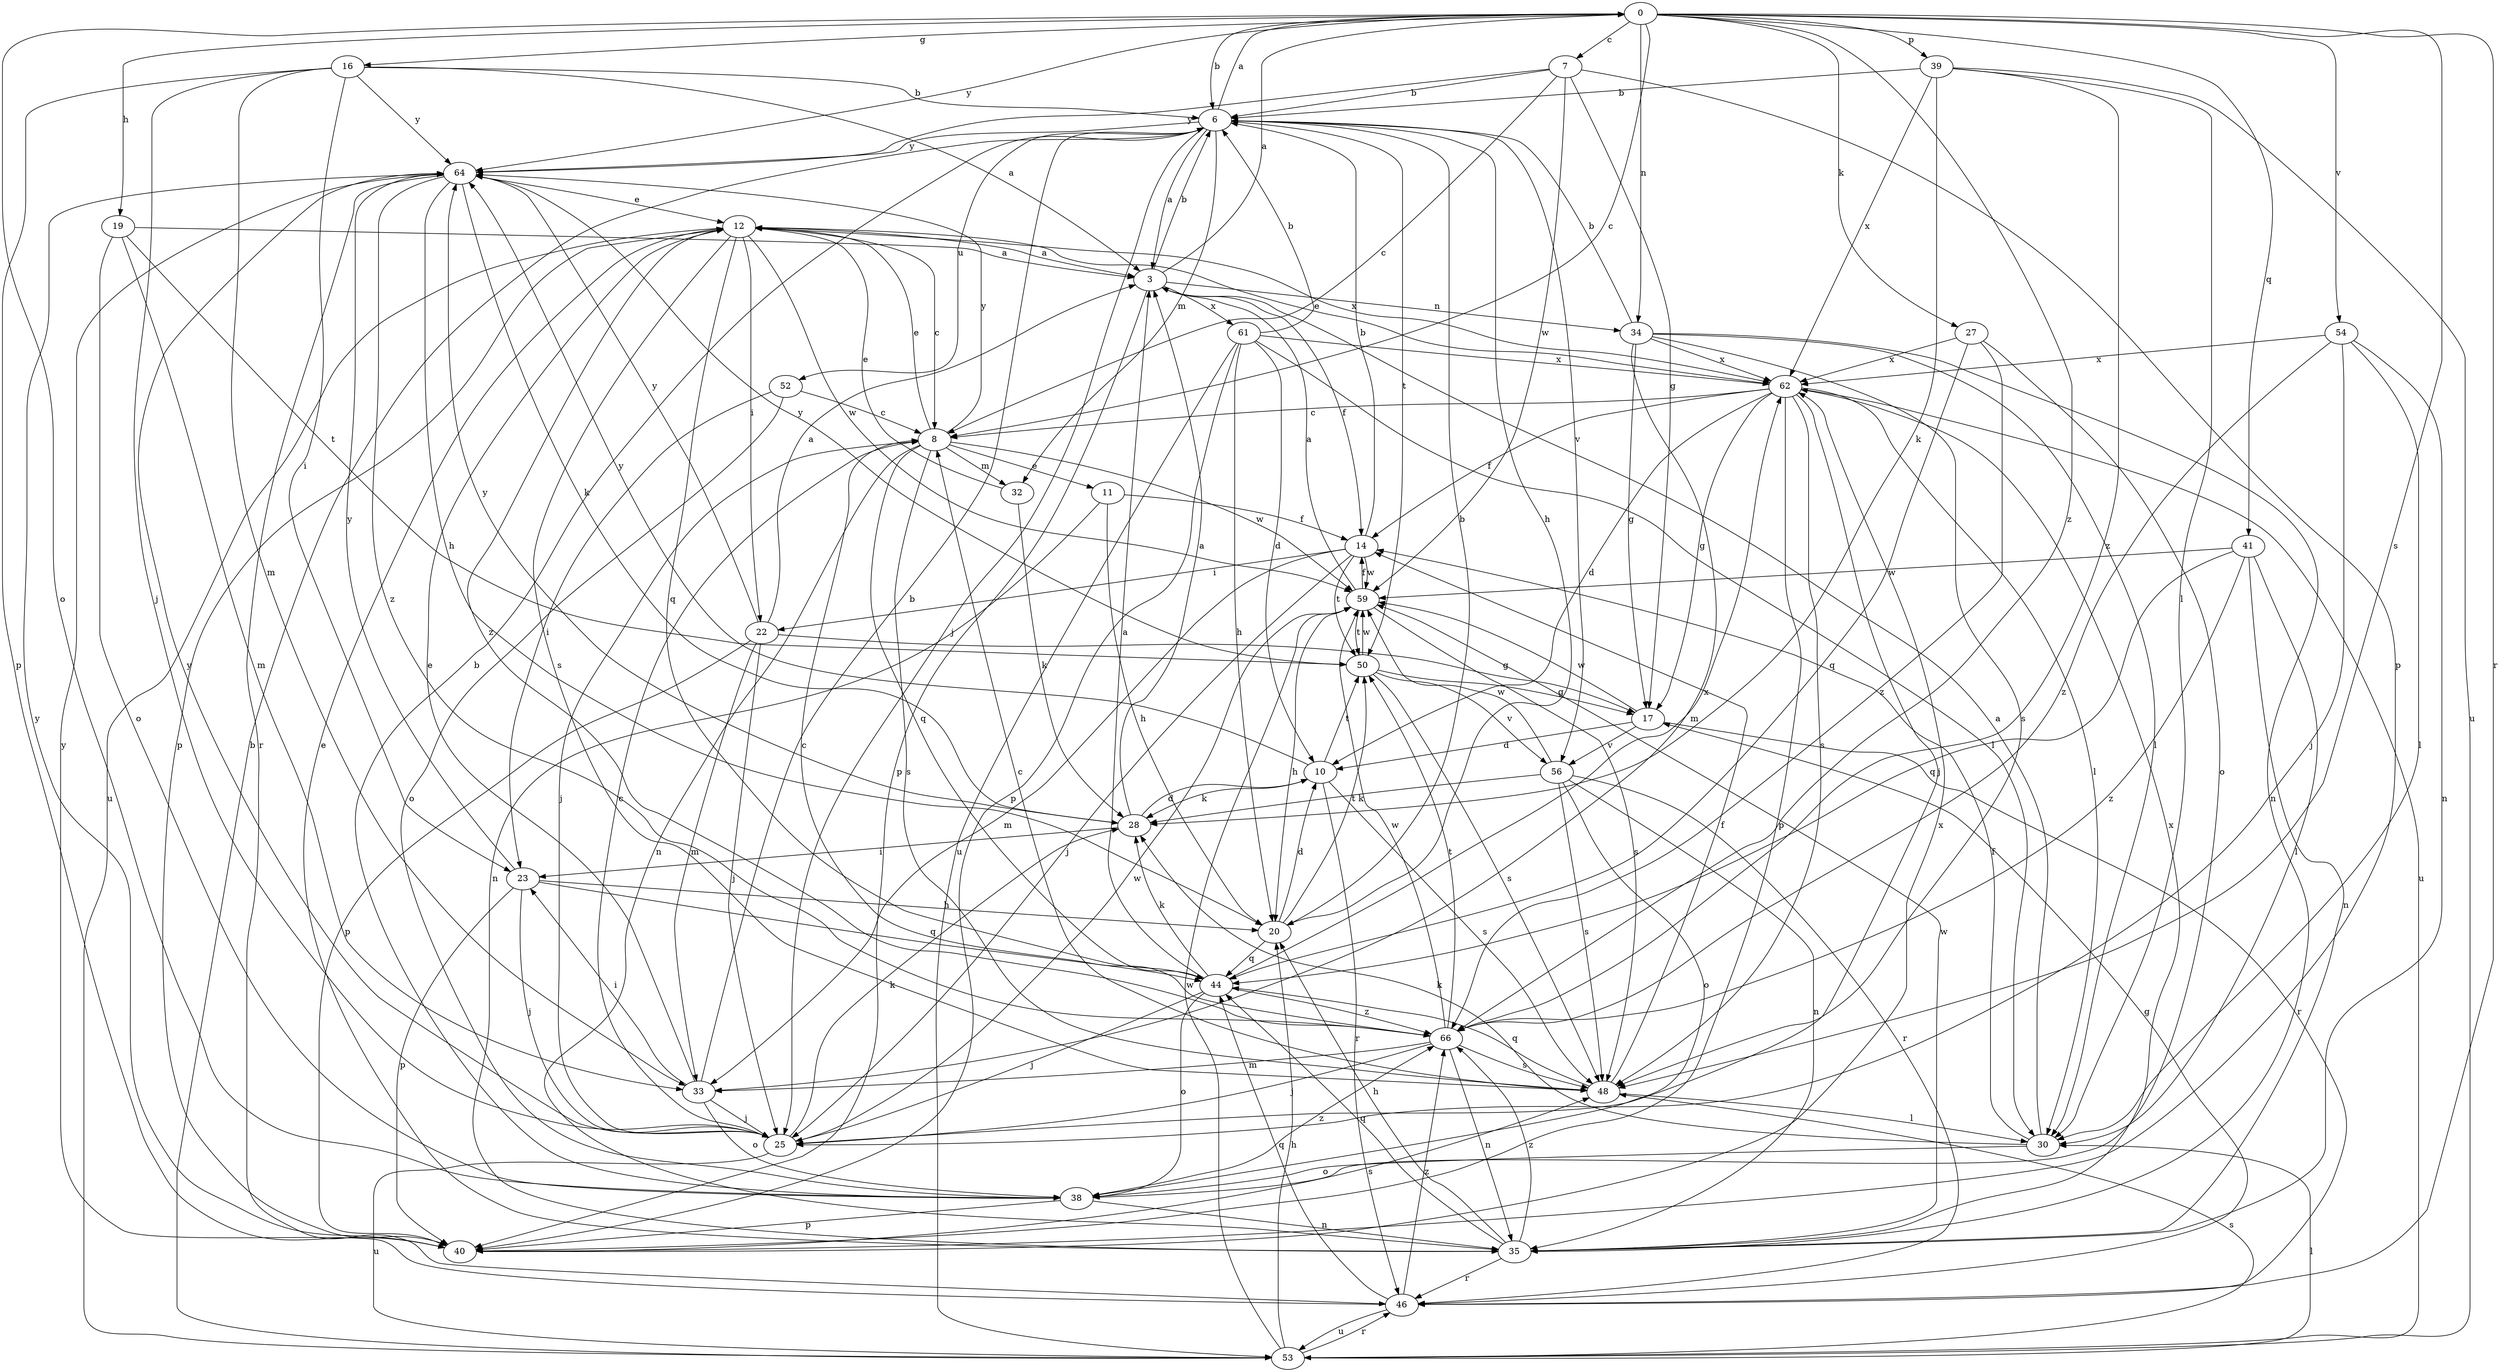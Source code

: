 strict digraph  {
0;
3;
6;
7;
8;
10;
11;
12;
14;
16;
17;
19;
20;
22;
23;
25;
27;
28;
30;
32;
33;
34;
35;
38;
39;
40;
41;
44;
46;
48;
50;
52;
53;
54;
56;
59;
61;
62;
64;
66;
0 -> 6  [label=b];
0 -> 7  [label=c];
0 -> 8  [label=c];
0 -> 16  [label=g];
0 -> 19  [label=h];
0 -> 27  [label=k];
0 -> 34  [label=n];
0 -> 38  [label=o];
0 -> 39  [label=p];
0 -> 41  [label=q];
0 -> 46  [label=r];
0 -> 48  [label=s];
0 -> 54  [label=v];
0 -> 64  [label=y];
0 -> 66  [label=z];
3 -> 0  [label=a];
3 -> 6  [label=b];
3 -> 14  [label=f];
3 -> 34  [label=n];
3 -> 40  [label=p];
3 -> 61  [label=x];
6 -> 0  [label=a];
6 -> 3  [label=a];
6 -> 20  [label=h];
6 -> 25  [label=j];
6 -> 32  [label=m];
6 -> 50  [label=t];
6 -> 52  [label=u];
6 -> 56  [label=v];
6 -> 64  [label=y];
7 -> 6  [label=b];
7 -> 8  [label=c];
7 -> 17  [label=g];
7 -> 40  [label=p];
7 -> 59  [label=w];
7 -> 64  [label=y];
8 -> 11  [label=e];
8 -> 12  [label=e];
8 -> 25  [label=j];
8 -> 32  [label=m];
8 -> 35  [label=n];
8 -> 44  [label=q];
8 -> 48  [label=s];
8 -> 59  [label=w];
8 -> 64  [label=y];
10 -> 28  [label=k];
10 -> 46  [label=r];
10 -> 48  [label=s];
10 -> 50  [label=t];
10 -> 64  [label=y];
11 -> 14  [label=f];
11 -> 20  [label=h];
11 -> 35  [label=n];
12 -> 3  [label=a];
12 -> 8  [label=c];
12 -> 22  [label=i];
12 -> 40  [label=p];
12 -> 44  [label=q];
12 -> 48  [label=s];
12 -> 53  [label=u];
12 -> 59  [label=w];
12 -> 62  [label=x];
12 -> 66  [label=z];
14 -> 6  [label=b];
14 -> 22  [label=i];
14 -> 25  [label=j];
14 -> 33  [label=m];
14 -> 50  [label=t];
14 -> 59  [label=w];
16 -> 3  [label=a];
16 -> 6  [label=b];
16 -> 23  [label=i];
16 -> 25  [label=j];
16 -> 33  [label=m];
16 -> 40  [label=p];
16 -> 64  [label=y];
17 -> 10  [label=d];
17 -> 46  [label=r];
17 -> 56  [label=v];
17 -> 59  [label=w];
19 -> 3  [label=a];
19 -> 33  [label=m];
19 -> 38  [label=o];
19 -> 50  [label=t];
20 -> 6  [label=b];
20 -> 10  [label=d];
20 -> 44  [label=q];
20 -> 50  [label=t];
22 -> 3  [label=a];
22 -> 17  [label=g];
22 -> 25  [label=j];
22 -> 33  [label=m];
22 -> 40  [label=p];
22 -> 64  [label=y];
23 -> 20  [label=h];
23 -> 25  [label=j];
23 -> 40  [label=p];
23 -> 44  [label=q];
23 -> 64  [label=y];
25 -> 8  [label=c];
25 -> 28  [label=k];
25 -> 53  [label=u];
25 -> 59  [label=w];
25 -> 64  [label=y];
27 -> 38  [label=o];
27 -> 44  [label=q];
27 -> 62  [label=x];
27 -> 66  [label=z];
28 -> 3  [label=a];
28 -> 10  [label=d];
28 -> 23  [label=i];
28 -> 64  [label=y];
30 -> 3  [label=a];
30 -> 14  [label=f];
30 -> 28  [label=k];
30 -> 38  [label=o];
32 -> 12  [label=e];
32 -> 28  [label=k];
33 -> 6  [label=b];
33 -> 12  [label=e];
33 -> 23  [label=i];
33 -> 25  [label=j];
33 -> 38  [label=o];
34 -> 6  [label=b];
34 -> 17  [label=g];
34 -> 30  [label=l];
34 -> 33  [label=m];
34 -> 35  [label=n];
34 -> 48  [label=s];
34 -> 62  [label=x];
35 -> 12  [label=e];
35 -> 20  [label=h];
35 -> 44  [label=q];
35 -> 46  [label=r];
35 -> 59  [label=w];
35 -> 62  [label=x];
35 -> 66  [label=z];
38 -> 6  [label=b];
38 -> 35  [label=n];
38 -> 40  [label=p];
38 -> 66  [label=z];
39 -> 6  [label=b];
39 -> 28  [label=k];
39 -> 30  [label=l];
39 -> 53  [label=u];
39 -> 62  [label=x];
39 -> 66  [label=z];
40 -> 48  [label=s];
40 -> 62  [label=x];
40 -> 64  [label=y];
41 -> 30  [label=l];
41 -> 35  [label=n];
41 -> 44  [label=q];
41 -> 59  [label=w];
41 -> 66  [label=z];
44 -> 3  [label=a];
44 -> 25  [label=j];
44 -> 28  [label=k];
44 -> 38  [label=o];
44 -> 62  [label=x];
44 -> 66  [label=z];
46 -> 17  [label=g];
46 -> 44  [label=q];
46 -> 53  [label=u];
46 -> 64  [label=y];
46 -> 66  [label=z];
48 -> 8  [label=c];
48 -> 14  [label=f];
48 -> 30  [label=l];
48 -> 44  [label=q];
50 -> 17  [label=g];
50 -> 48  [label=s];
50 -> 56  [label=v];
50 -> 59  [label=w];
50 -> 64  [label=y];
52 -> 8  [label=c];
52 -> 23  [label=i];
52 -> 38  [label=o];
53 -> 6  [label=b];
53 -> 20  [label=h];
53 -> 30  [label=l];
53 -> 46  [label=r];
53 -> 48  [label=s];
53 -> 59  [label=w];
54 -> 25  [label=j];
54 -> 30  [label=l];
54 -> 35  [label=n];
54 -> 62  [label=x];
54 -> 66  [label=z];
56 -> 28  [label=k];
56 -> 35  [label=n];
56 -> 38  [label=o];
56 -> 46  [label=r];
56 -> 48  [label=s];
56 -> 59  [label=w];
59 -> 3  [label=a];
59 -> 14  [label=f];
59 -> 20  [label=h];
59 -> 48  [label=s];
59 -> 50  [label=t];
61 -> 6  [label=b];
61 -> 10  [label=d];
61 -> 20  [label=h];
61 -> 30  [label=l];
61 -> 40  [label=p];
61 -> 53  [label=u];
61 -> 62  [label=x];
62 -> 8  [label=c];
62 -> 10  [label=d];
62 -> 12  [label=e];
62 -> 14  [label=f];
62 -> 17  [label=g];
62 -> 25  [label=j];
62 -> 30  [label=l];
62 -> 40  [label=p];
62 -> 48  [label=s];
62 -> 53  [label=u];
64 -> 12  [label=e];
64 -> 20  [label=h];
64 -> 28  [label=k];
64 -> 46  [label=r];
64 -> 66  [label=z];
66 -> 8  [label=c];
66 -> 25  [label=j];
66 -> 33  [label=m];
66 -> 35  [label=n];
66 -> 48  [label=s];
66 -> 50  [label=t];
66 -> 59  [label=w];
}
